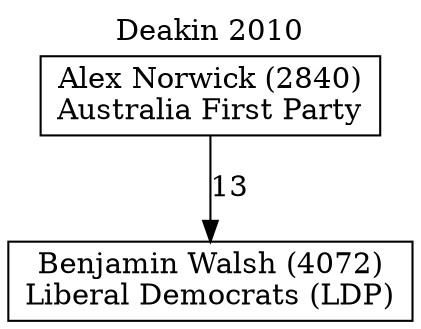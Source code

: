 // House preference flow
digraph "Benjamin Walsh (4072)_Deakin_2010" {
	graph [label="Deakin 2010" labelloc=t mclimit=10]
	node [shape=box]
	"Benjamin Walsh (4072)" [label="Benjamin Walsh (4072)
Liberal Democrats (LDP)"]
	"Alex Norwick (2840)" [label="Alex Norwick (2840)
Australia First Party"]
	"Alex Norwick (2840)" -> "Benjamin Walsh (4072)" [label=13]
}
